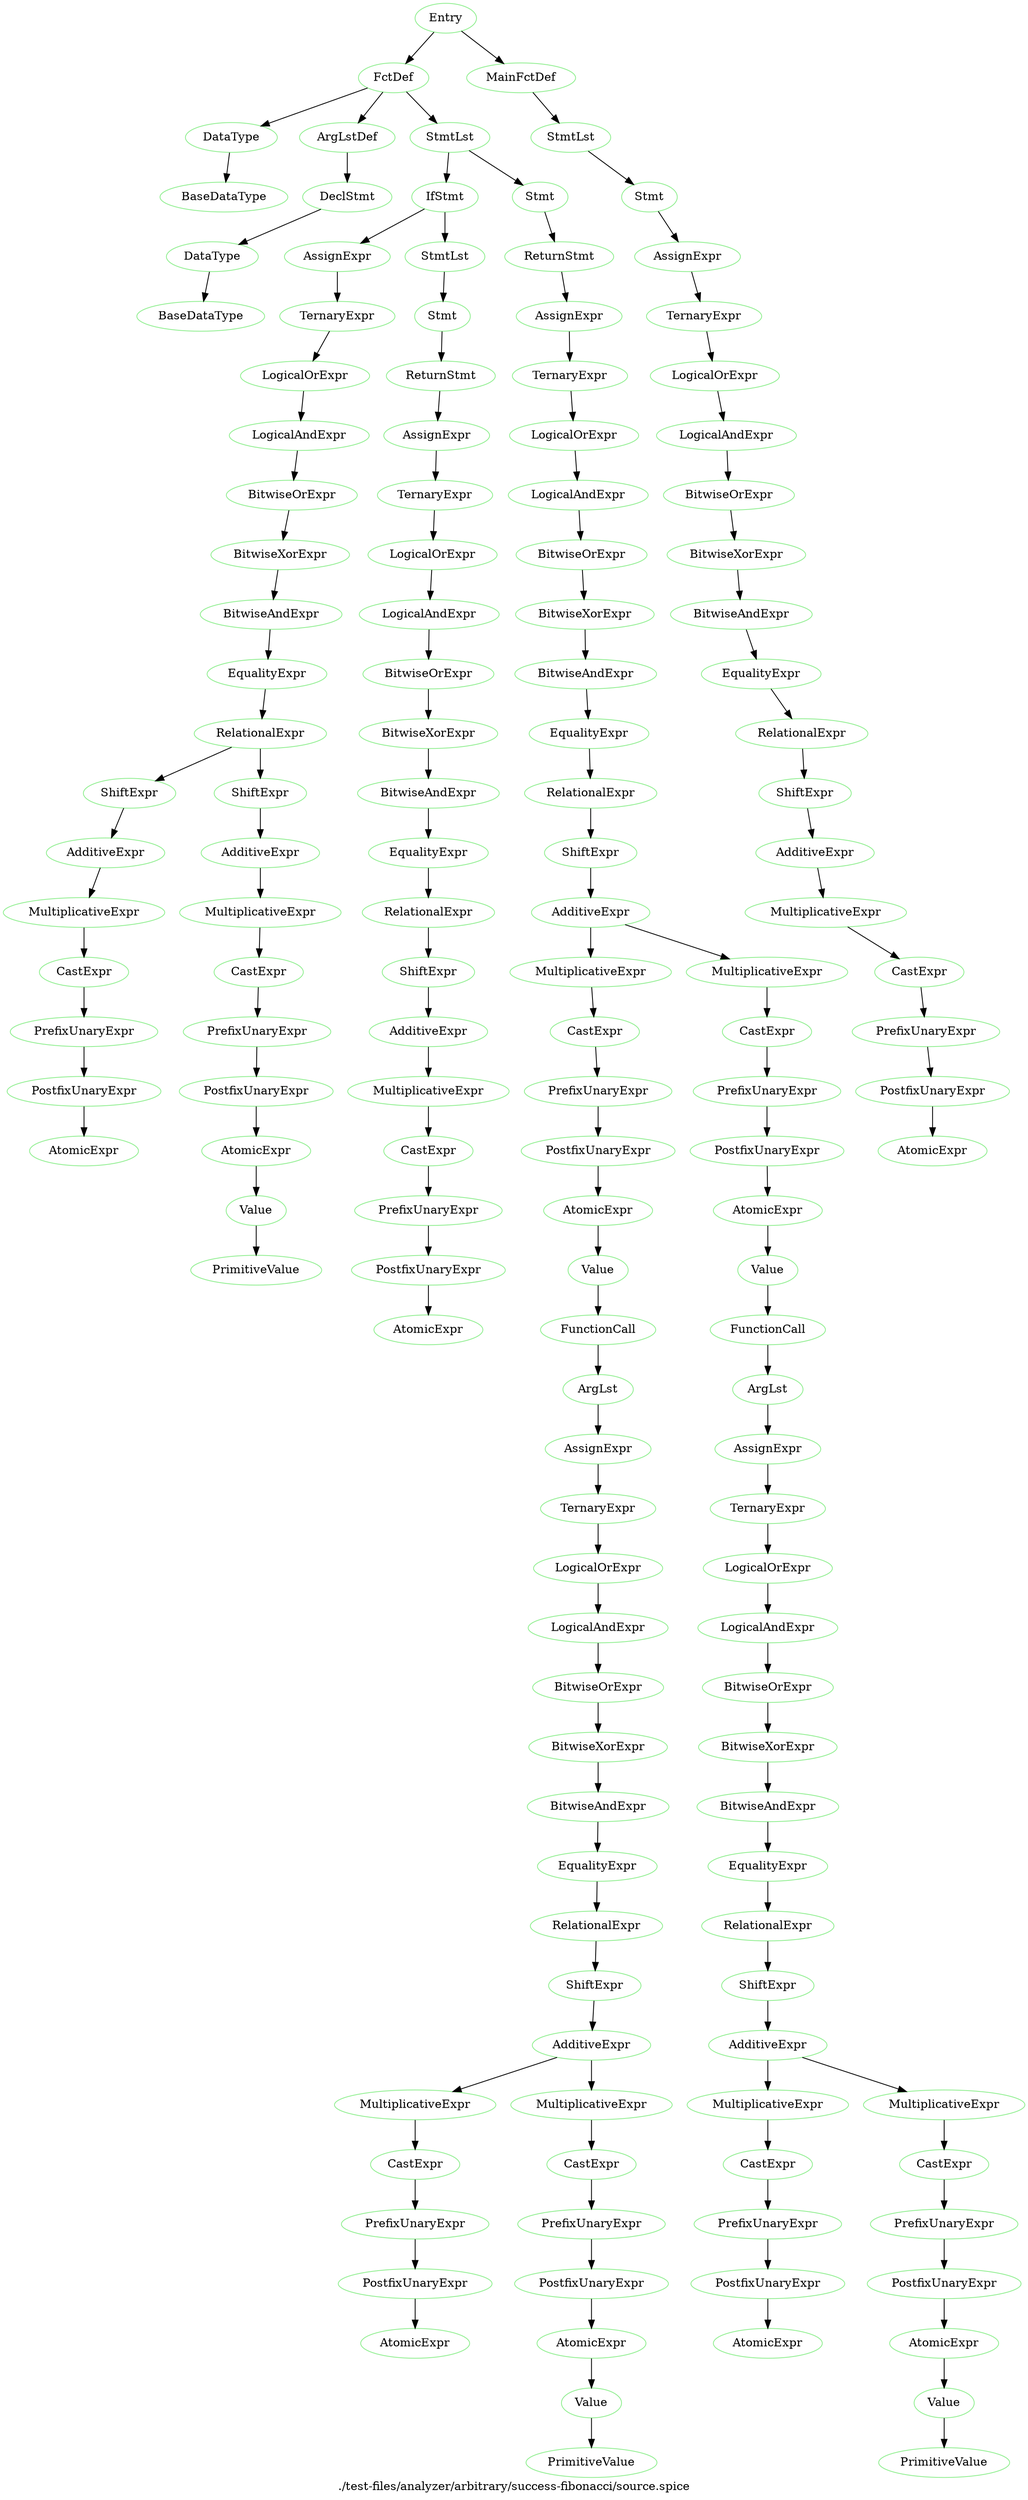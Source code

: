 digraph {
 rankdir="TB";
 label="./test-files/analyzer/arbitrary/success-fibonacci/source.spice";
 L1C1_Entry [color="lightgreen",label="Entry"];
 L1C1_FctDef [color="lightgreen",label="FctDef"];
 L1C1_Entry -> L1C1_FctDef;
 L1C3_DataType [color="lightgreen",label="DataType"];
 L1C1_FctDef -> L1C3_DataType;
 L1C3_BaseDataType [color="lightgreen",label="BaseDataType"];
 L1C3_DataType -> L1C3_BaseDataType;
 L1C13_ArgLstDef [color="lightgreen",label="ArgLstDef"];
 L1C1_FctDef -> L1C13_ArgLstDef;
 L1C13_DeclStmt [color="lightgreen",label="DeclStmt"];
 L1C13_ArgLstDef -> L1C13_DeclStmt;
 L1C13_DataType [color="lightgreen",label="DataType"];
 L1C13_DeclStmt -> L1C13_DataType;
 L1C13_BaseDataType [color="lightgreen",label="BaseDataType"];
 L1C13_DataType -> L1C13_BaseDataType;
 L2C5_StmtLst [color="lightgreen",label="StmtLst"];
 L1C1_FctDef -> L2C5_StmtLst;
 L2C5_IfStmt [color="lightgreen",label="IfStmt"];
 L2C5_StmtLst -> L2C5_IfStmt;
 L2C8_AssignExpr [color="lightgreen",label="AssignExpr"];
 L2C5_IfStmt -> L2C8_AssignExpr;
 L2C8_TernaryExpr [color="lightgreen",label="TernaryExpr"];
 L2C8_AssignExpr -> L2C8_TernaryExpr;
 L2C8_LogicalOrExpr [color="lightgreen",label="LogicalOrExpr"];
 L2C8_TernaryExpr -> L2C8_LogicalOrExpr;
 L2C8_LogicalAndExpr [color="lightgreen",label="LogicalAndExpr"];
 L2C8_LogicalOrExpr -> L2C8_LogicalAndExpr;
 L2C8_BitwiseOrExpr [color="lightgreen",label="BitwiseOrExpr"];
 L2C8_LogicalAndExpr -> L2C8_BitwiseOrExpr;
 L2C8_BitwiseXorExpr [color="lightgreen",label="BitwiseXorExpr"];
 L2C8_BitwiseOrExpr -> L2C8_BitwiseXorExpr;
 L2C8_BitwiseAndExpr [color="lightgreen",label="BitwiseAndExpr"];
 L2C8_BitwiseXorExpr -> L2C8_BitwiseAndExpr;
 L2C8_EqualityExpr [color="lightgreen",label="EqualityExpr"];
 L2C8_BitwiseAndExpr -> L2C8_EqualityExpr;
 L2C8_RelationalExpr [color="lightgreen",label="RelationalExpr"];
 L2C8_EqualityExpr -> L2C8_RelationalExpr;
 L2C8_ShiftExpr [color="lightgreen",label="ShiftExpr"];
 L2C8_RelationalExpr -> L2C8_ShiftExpr;
 L2C8_AdditiveExpr [color="lightgreen",label="AdditiveExpr"];
 L2C8_ShiftExpr -> L2C8_AdditiveExpr;
 L2C8_MultiplicativeExpr [color="lightgreen",label="MultiplicativeExpr"];
 L2C8_AdditiveExpr -> L2C8_MultiplicativeExpr;
 L2C8_CastExpr [color="lightgreen",label="CastExpr"];
 L2C8_MultiplicativeExpr -> L2C8_CastExpr;
 L2C8_PrefixUnaryExpr [color="lightgreen",label="PrefixUnaryExpr"];
 L2C8_CastExpr -> L2C8_PrefixUnaryExpr;
 L2C8_PostfixUnaryExpr [color="lightgreen",label="PostfixUnaryExpr"];
 L2C8_PrefixUnaryExpr -> L2C8_PostfixUnaryExpr;
 L2C8_AtomicExpr [color="lightgreen",label="AtomicExpr"];
 L2C8_PostfixUnaryExpr -> L2C8_AtomicExpr;
 L2C13_ShiftExpr [color="lightgreen",label="ShiftExpr"];
 L2C8_RelationalExpr -> L2C13_ShiftExpr;
 L2C13_AdditiveExpr [color="lightgreen",label="AdditiveExpr"];
 L2C13_ShiftExpr -> L2C13_AdditiveExpr;
 L2C13_MultiplicativeExpr [color="lightgreen",label="MultiplicativeExpr"];
 L2C13_AdditiveExpr -> L2C13_MultiplicativeExpr;
 L2C13_CastExpr [color="lightgreen",label="CastExpr"];
 L2C13_MultiplicativeExpr -> L2C13_CastExpr;
 L2C13_PrefixUnaryExpr [color="lightgreen",label="PrefixUnaryExpr"];
 L2C13_CastExpr -> L2C13_PrefixUnaryExpr;
 L2C13_PostfixUnaryExpr [color="lightgreen",label="PostfixUnaryExpr"];
 L2C13_PrefixUnaryExpr -> L2C13_PostfixUnaryExpr;
 L2C13_AtomicExpr [color="lightgreen",label="AtomicExpr"];
 L2C13_PostfixUnaryExpr -> L2C13_AtomicExpr;
 L2C13_Value [color="lightgreen",label="Value"];
 L2C13_AtomicExpr -> L2C13_Value;
 L2C13_PrimitiveValue [color="lightgreen",label="PrimitiveValue"];
 L2C13_Value -> L2C13_PrimitiveValue;
 L2C17_StmtLst [color="lightgreen",label="StmtLst"];
 L2C5_IfStmt -> L2C17_StmtLst;
 L2C17_Stmt [color="lightgreen",label="Stmt"];
 L2C17_StmtLst -> L2C17_Stmt;
 L2C17_ReturnStmt [color="lightgreen",label="ReturnStmt"];
 L2C17_Stmt -> L2C17_ReturnStmt;
 L2C24_AssignExpr [color="lightgreen",label="AssignExpr"];
 L2C17_ReturnStmt -> L2C24_AssignExpr;
 L2C24_TernaryExpr [color="lightgreen",label="TernaryExpr"];
 L2C24_AssignExpr -> L2C24_TernaryExpr;
 L2C24_LogicalOrExpr [color="lightgreen",label="LogicalOrExpr"];
 L2C24_TernaryExpr -> L2C24_LogicalOrExpr;
 L2C24_LogicalAndExpr [color="lightgreen",label="LogicalAndExpr"];
 L2C24_LogicalOrExpr -> L2C24_LogicalAndExpr;
 L2C24_BitwiseOrExpr [color="lightgreen",label="BitwiseOrExpr"];
 L2C24_LogicalAndExpr -> L2C24_BitwiseOrExpr;
 L2C24_BitwiseXorExpr [color="lightgreen",label="BitwiseXorExpr"];
 L2C24_BitwiseOrExpr -> L2C24_BitwiseXorExpr;
 L2C24_BitwiseAndExpr [color="lightgreen",label="BitwiseAndExpr"];
 L2C24_BitwiseXorExpr -> L2C24_BitwiseAndExpr;
 L2C24_EqualityExpr [color="lightgreen",label="EqualityExpr"];
 L2C24_BitwiseAndExpr -> L2C24_EqualityExpr;
 L2C24_RelationalExpr [color="lightgreen",label="RelationalExpr"];
 L2C24_EqualityExpr -> L2C24_RelationalExpr;
 L2C24_ShiftExpr [color="lightgreen",label="ShiftExpr"];
 L2C24_RelationalExpr -> L2C24_ShiftExpr;
 L2C24_AdditiveExpr [color="lightgreen",label="AdditiveExpr"];
 L2C24_ShiftExpr -> L2C24_AdditiveExpr;
 L2C24_MultiplicativeExpr [color="lightgreen",label="MultiplicativeExpr"];
 L2C24_AdditiveExpr -> L2C24_MultiplicativeExpr;
 L2C24_CastExpr [color="lightgreen",label="CastExpr"];
 L2C24_MultiplicativeExpr -> L2C24_CastExpr;
 L2C24_PrefixUnaryExpr [color="lightgreen",label="PrefixUnaryExpr"];
 L2C24_CastExpr -> L2C24_PrefixUnaryExpr;
 L2C24_PostfixUnaryExpr [color="lightgreen",label="PostfixUnaryExpr"];
 L2C24_PrefixUnaryExpr -> L2C24_PostfixUnaryExpr;
 L2C24_AtomicExpr [color="lightgreen",label="AtomicExpr"];
 L2C24_PostfixUnaryExpr -> L2C24_AtomicExpr;
 L3C5_Stmt [color="lightgreen",label="Stmt"];
 L2C5_StmtLst -> L3C5_Stmt;
 L3C5_ReturnStmt [color="lightgreen",label="ReturnStmt"];
 L3C5_Stmt -> L3C5_ReturnStmt;
 L3C12_AssignExpr [color="lightgreen",label="AssignExpr"];
 L3C5_ReturnStmt -> L3C12_AssignExpr;
 L3C12_TernaryExpr [color="lightgreen",label="TernaryExpr"];
 L3C12_AssignExpr -> L3C12_TernaryExpr;
 L3C12_LogicalOrExpr [color="lightgreen",label="LogicalOrExpr"];
 L3C12_TernaryExpr -> L3C12_LogicalOrExpr;
 L3C12_LogicalAndExpr [color="lightgreen",label="LogicalAndExpr"];
 L3C12_LogicalOrExpr -> L3C12_LogicalAndExpr;
 L3C12_BitwiseOrExpr [color="lightgreen",label="BitwiseOrExpr"];
 L3C12_LogicalAndExpr -> L3C12_BitwiseOrExpr;
 L3C12_BitwiseXorExpr [color="lightgreen",label="BitwiseXorExpr"];
 L3C12_BitwiseOrExpr -> L3C12_BitwiseXorExpr;
 L3C12_BitwiseAndExpr [color="lightgreen",label="BitwiseAndExpr"];
 L3C12_BitwiseXorExpr -> L3C12_BitwiseAndExpr;
 L3C12_EqualityExpr [color="lightgreen",label="EqualityExpr"];
 L3C12_BitwiseAndExpr -> L3C12_EqualityExpr;
 L3C12_RelationalExpr [color="lightgreen",label="RelationalExpr"];
 L3C12_EqualityExpr -> L3C12_RelationalExpr;
 L3C12_ShiftExpr [color="lightgreen",label="ShiftExpr"];
 L3C12_RelationalExpr -> L3C12_ShiftExpr;
 L3C12_AdditiveExpr [color="lightgreen",label="AdditiveExpr"];
 L3C12_ShiftExpr -> L3C12_AdditiveExpr;
 L3C12_MultiplicativeExpr [color="lightgreen",label="MultiplicativeExpr"];
 L3C12_AdditiveExpr -> L3C12_MultiplicativeExpr;
 L3C12_CastExpr [color="lightgreen",label="CastExpr"];
 L3C12_MultiplicativeExpr -> L3C12_CastExpr;
 L3C12_PrefixUnaryExpr [color="lightgreen",label="PrefixUnaryExpr"];
 L3C12_CastExpr -> L3C12_PrefixUnaryExpr;
 L3C12_PostfixUnaryExpr [color="lightgreen",label="PostfixUnaryExpr"];
 L3C12_PrefixUnaryExpr -> L3C12_PostfixUnaryExpr;
 L3C12_AtomicExpr [color="lightgreen",label="AtomicExpr"];
 L3C12_PostfixUnaryExpr -> L3C12_AtomicExpr;
 L3C12_Value [color="lightgreen",label="Value"];
 L3C12_AtomicExpr -> L3C12_Value;
 L3C12_FunctionCall [color="lightgreen",label="FunctionCall"];
 L3C12_Value -> L3C12_FunctionCall;
 L3C17_ArgLst [color="lightgreen",label="ArgLst"];
 L3C12_FunctionCall -> L3C17_ArgLst;
 L3C17_AssignExpr [color="lightgreen",label="AssignExpr"];
 L3C17_ArgLst -> L3C17_AssignExpr;
 L3C17_TernaryExpr [color="lightgreen",label="TernaryExpr"];
 L3C17_AssignExpr -> L3C17_TernaryExpr;
 L3C17_LogicalOrExpr [color="lightgreen",label="LogicalOrExpr"];
 L3C17_TernaryExpr -> L3C17_LogicalOrExpr;
 L3C17_LogicalAndExpr [color="lightgreen",label="LogicalAndExpr"];
 L3C17_LogicalOrExpr -> L3C17_LogicalAndExpr;
 L3C17_BitwiseOrExpr [color="lightgreen",label="BitwiseOrExpr"];
 L3C17_LogicalAndExpr -> L3C17_BitwiseOrExpr;
 L3C17_BitwiseXorExpr [color="lightgreen",label="BitwiseXorExpr"];
 L3C17_BitwiseOrExpr -> L3C17_BitwiseXorExpr;
 L3C17_BitwiseAndExpr [color="lightgreen",label="BitwiseAndExpr"];
 L3C17_BitwiseXorExpr -> L3C17_BitwiseAndExpr;
 L3C17_EqualityExpr [color="lightgreen",label="EqualityExpr"];
 L3C17_BitwiseAndExpr -> L3C17_EqualityExpr;
 L3C17_RelationalExpr [color="lightgreen",label="RelationalExpr"];
 L3C17_EqualityExpr -> L3C17_RelationalExpr;
 L3C17_ShiftExpr [color="lightgreen",label="ShiftExpr"];
 L3C17_RelationalExpr -> L3C17_ShiftExpr;
 L3C17_AdditiveExpr [color="lightgreen",label="AdditiveExpr"];
 L3C17_ShiftExpr -> L3C17_AdditiveExpr;
 L3C17_MultiplicativeExpr [color="lightgreen",label="MultiplicativeExpr"];
 L3C17_AdditiveExpr -> L3C17_MultiplicativeExpr;
 L3C17_CastExpr [color="lightgreen",label="CastExpr"];
 L3C17_MultiplicativeExpr -> L3C17_CastExpr;
 L3C17_PrefixUnaryExpr [color="lightgreen",label="PrefixUnaryExpr"];
 L3C17_CastExpr -> L3C17_PrefixUnaryExpr;
 L3C17_PostfixUnaryExpr [color="lightgreen",label="PostfixUnaryExpr"];
 L3C17_PrefixUnaryExpr -> L3C17_PostfixUnaryExpr;
 L3C17_AtomicExpr [color="lightgreen",label="AtomicExpr"];
 L3C17_PostfixUnaryExpr -> L3C17_AtomicExpr;
 L3C21_MultiplicativeExpr [color="lightgreen",label="MultiplicativeExpr"];
 L3C17_AdditiveExpr -> L3C21_MultiplicativeExpr;
 L3C21_CastExpr [color="lightgreen",label="CastExpr"];
 L3C21_MultiplicativeExpr -> L3C21_CastExpr;
 L3C21_PrefixUnaryExpr [color="lightgreen",label="PrefixUnaryExpr"];
 L3C21_CastExpr -> L3C21_PrefixUnaryExpr;
 L3C21_PostfixUnaryExpr [color="lightgreen",label="PostfixUnaryExpr"];
 L3C21_PrefixUnaryExpr -> L3C21_PostfixUnaryExpr;
 L3C21_AtomicExpr [color="lightgreen",label="AtomicExpr"];
 L3C21_PostfixUnaryExpr -> L3C21_AtomicExpr;
 L3C21_Value [color="lightgreen",label="Value"];
 L3C21_AtomicExpr -> L3C21_Value;
 L3C21_PrimitiveValue [color="lightgreen",label="PrimitiveValue"];
 L3C21_Value -> L3C21_PrimitiveValue;
 L3C26_MultiplicativeExpr [color="lightgreen",label="MultiplicativeExpr"];
 L3C12_AdditiveExpr -> L3C26_MultiplicativeExpr;
 L3C26_CastExpr [color="lightgreen",label="CastExpr"];
 L3C26_MultiplicativeExpr -> L3C26_CastExpr;
 L3C26_PrefixUnaryExpr [color="lightgreen",label="PrefixUnaryExpr"];
 L3C26_CastExpr -> L3C26_PrefixUnaryExpr;
 L3C26_PostfixUnaryExpr [color="lightgreen",label="PostfixUnaryExpr"];
 L3C26_PrefixUnaryExpr -> L3C26_PostfixUnaryExpr;
 L3C26_AtomicExpr [color="lightgreen",label="AtomicExpr"];
 L3C26_PostfixUnaryExpr -> L3C26_AtomicExpr;
 L3C26_Value [color="lightgreen",label="Value"];
 L3C26_AtomicExpr -> L3C26_Value;
 L3C26_FunctionCall [color="lightgreen",label="FunctionCall"];
 L3C26_Value -> L3C26_FunctionCall;
 L3C31_ArgLst [color="lightgreen",label="ArgLst"];
 L3C26_FunctionCall -> L3C31_ArgLst;
 L3C31_AssignExpr [color="lightgreen",label="AssignExpr"];
 L3C31_ArgLst -> L3C31_AssignExpr;
 L3C31_TernaryExpr [color="lightgreen",label="TernaryExpr"];
 L3C31_AssignExpr -> L3C31_TernaryExpr;
 L3C31_LogicalOrExpr [color="lightgreen",label="LogicalOrExpr"];
 L3C31_TernaryExpr -> L3C31_LogicalOrExpr;
 L3C31_LogicalAndExpr [color="lightgreen",label="LogicalAndExpr"];
 L3C31_LogicalOrExpr -> L3C31_LogicalAndExpr;
 L3C31_BitwiseOrExpr [color="lightgreen",label="BitwiseOrExpr"];
 L3C31_LogicalAndExpr -> L3C31_BitwiseOrExpr;
 L3C31_BitwiseXorExpr [color="lightgreen",label="BitwiseXorExpr"];
 L3C31_BitwiseOrExpr -> L3C31_BitwiseXorExpr;
 L3C31_BitwiseAndExpr [color="lightgreen",label="BitwiseAndExpr"];
 L3C31_BitwiseXorExpr -> L3C31_BitwiseAndExpr;
 L3C31_EqualityExpr [color="lightgreen",label="EqualityExpr"];
 L3C31_BitwiseAndExpr -> L3C31_EqualityExpr;
 L3C31_RelationalExpr [color="lightgreen",label="RelationalExpr"];
 L3C31_EqualityExpr -> L3C31_RelationalExpr;
 L3C31_ShiftExpr [color="lightgreen",label="ShiftExpr"];
 L3C31_RelationalExpr -> L3C31_ShiftExpr;
 L3C31_AdditiveExpr [color="lightgreen",label="AdditiveExpr"];
 L3C31_ShiftExpr -> L3C31_AdditiveExpr;
 L3C31_MultiplicativeExpr [color="lightgreen",label="MultiplicativeExpr"];
 L3C31_AdditiveExpr -> L3C31_MultiplicativeExpr;
 L3C31_CastExpr [color="lightgreen",label="CastExpr"];
 L3C31_MultiplicativeExpr -> L3C31_CastExpr;
 L3C31_PrefixUnaryExpr [color="lightgreen",label="PrefixUnaryExpr"];
 L3C31_CastExpr -> L3C31_PrefixUnaryExpr;
 L3C31_PostfixUnaryExpr [color="lightgreen",label="PostfixUnaryExpr"];
 L3C31_PrefixUnaryExpr -> L3C31_PostfixUnaryExpr;
 L3C31_AtomicExpr [color="lightgreen",label="AtomicExpr"];
 L3C31_PostfixUnaryExpr -> L3C31_AtomicExpr;
 L3C35_MultiplicativeExpr [color="lightgreen",label="MultiplicativeExpr"];
 L3C31_AdditiveExpr -> L3C35_MultiplicativeExpr;
 L3C35_CastExpr [color="lightgreen",label="CastExpr"];
 L3C35_MultiplicativeExpr -> L3C35_CastExpr;
 L3C35_PrefixUnaryExpr [color="lightgreen",label="PrefixUnaryExpr"];
 L3C35_CastExpr -> L3C35_PrefixUnaryExpr;
 L3C35_PostfixUnaryExpr [color="lightgreen",label="PostfixUnaryExpr"];
 L3C35_PrefixUnaryExpr -> L3C35_PostfixUnaryExpr;
 L3C35_AtomicExpr [color="lightgreen",label="AtomicExpr"];
 L3C35_PostfixUnaryExpr -> L3C35_AtomicExpr;
 L3C35_Value [color="lightgreen",label="Value"];
 L3C35_AtomicExpr -> L3C35_Value;
 L3C35_PrimitiveValue [color="lightgreen",label="PrimitiveValue"];
 L3C35_Value -> L3C35_PrimitiveValue;
 L6C1_MainFctDef [color="lightgreen",label="MainFctDef"];
 L1C1_Entry -> L6C1_MainFctDef;
 L7C5_StmtLst [color="lightgreen",label="StmtLst"];
 L6C1_MainFctDef -> L7C5_StmtLst;
 L7C5_Stmt [color="lightgreen",label="Stmt"];
 L7C5_StmtLst -> L7C5_Stmt;
 L7C5_AssignExpr [color="lightgreen",label="AssignExpr"];
 L7C5_Stmt -> L7C5_AssignExpr;
 L7C5_TernaryExpr [color="lightgreen",label="TernaryExpr"];
 L7C5_AssignExpr -> L7C5_TernaryExpr;
 L7C5_LogicalOrExpr [color="lightgreen",label="LogicalOrExpr"];
 L7C5_TernaryExpr -> L7C5_LogicalOrExpr;
 L7C5_LogicalAndExpr [color="lightgreen",label="LogicalAndExpr"];
 L7C5_LogicalOrExpr -> L7C5_LogicalAndExpr;
 L7C5_BitwiseOrExpr [color="lightgreen",label="BitwiseOrExpr"];
 L7C5_LogicalAndExpr -> L7C5_BitwiseOrExpr;
 L7C5_BitwiseXorExpr [color="lightgreen",label="BitwiseXorExpr"];
 L7C5_BitwiseOrExpr -> L7C5_BitwiseXorExpr;
 L7C5_BitwiseAndExpr [color="lightgreen",label="BitwiseAndExpr"];
 L7C5_BitwiseXorExpr -> L7C5_BitwiseAndExpr;
 L7C5_EqualityExpr [color="lightgreen",label="EqualityExpr"];
 L7C5_BitwiseAndExpr -> L7C5_EqualityExpr;
 L7C5_RelationalExpr [color="lightgreen",label="RelationalExpr"];
 L7C5_EqualityExpr -> L7C5_RelationalExpr;
 L7C5_ShiftExpr [color="lightgreen",label="ShiftExpr"];
 L7C5_RelationalExpr -> L7C5_ShiftExpr;
 L7C5_AdditiveExpr [color="lightgreen",label="AdditiveExpr"];
 L7C5_ShiftExpr -> L7C5_AdditiveExpr;
 L7C5_MultiplicativeExpr [color="lightgreen",label="MultiplicativeExpr"];
 L7C5_AdditiveExpr -> L7C5_MultiplicativeExpr;
 L7C5_CastExpr [color="lightgreen",label="CastExpr"];
 L7C5_MultiplicativeExpr -> L7C5_CastExpr;
 L7C5_PrefixUnaryExpr [color="lightgreen",label="PrefixUnaryExpr"];
 L7C5_CastExpr -> L7C5_PrefixUnaryExpr;
 L7C5_PostfixUnaryExpr [color="lightgreen",label="PostfixUnaryExpr"];
 L7C5_PrefixUnaryExpr -> L7C5_PostfixUnaryExpr;
 L7C5_AtomicExpr [color="lightgreen",label="AtomicExpr"];
 L7C5_PostfixUnaryExpr -> L7C5_AtomicExpr;
}
